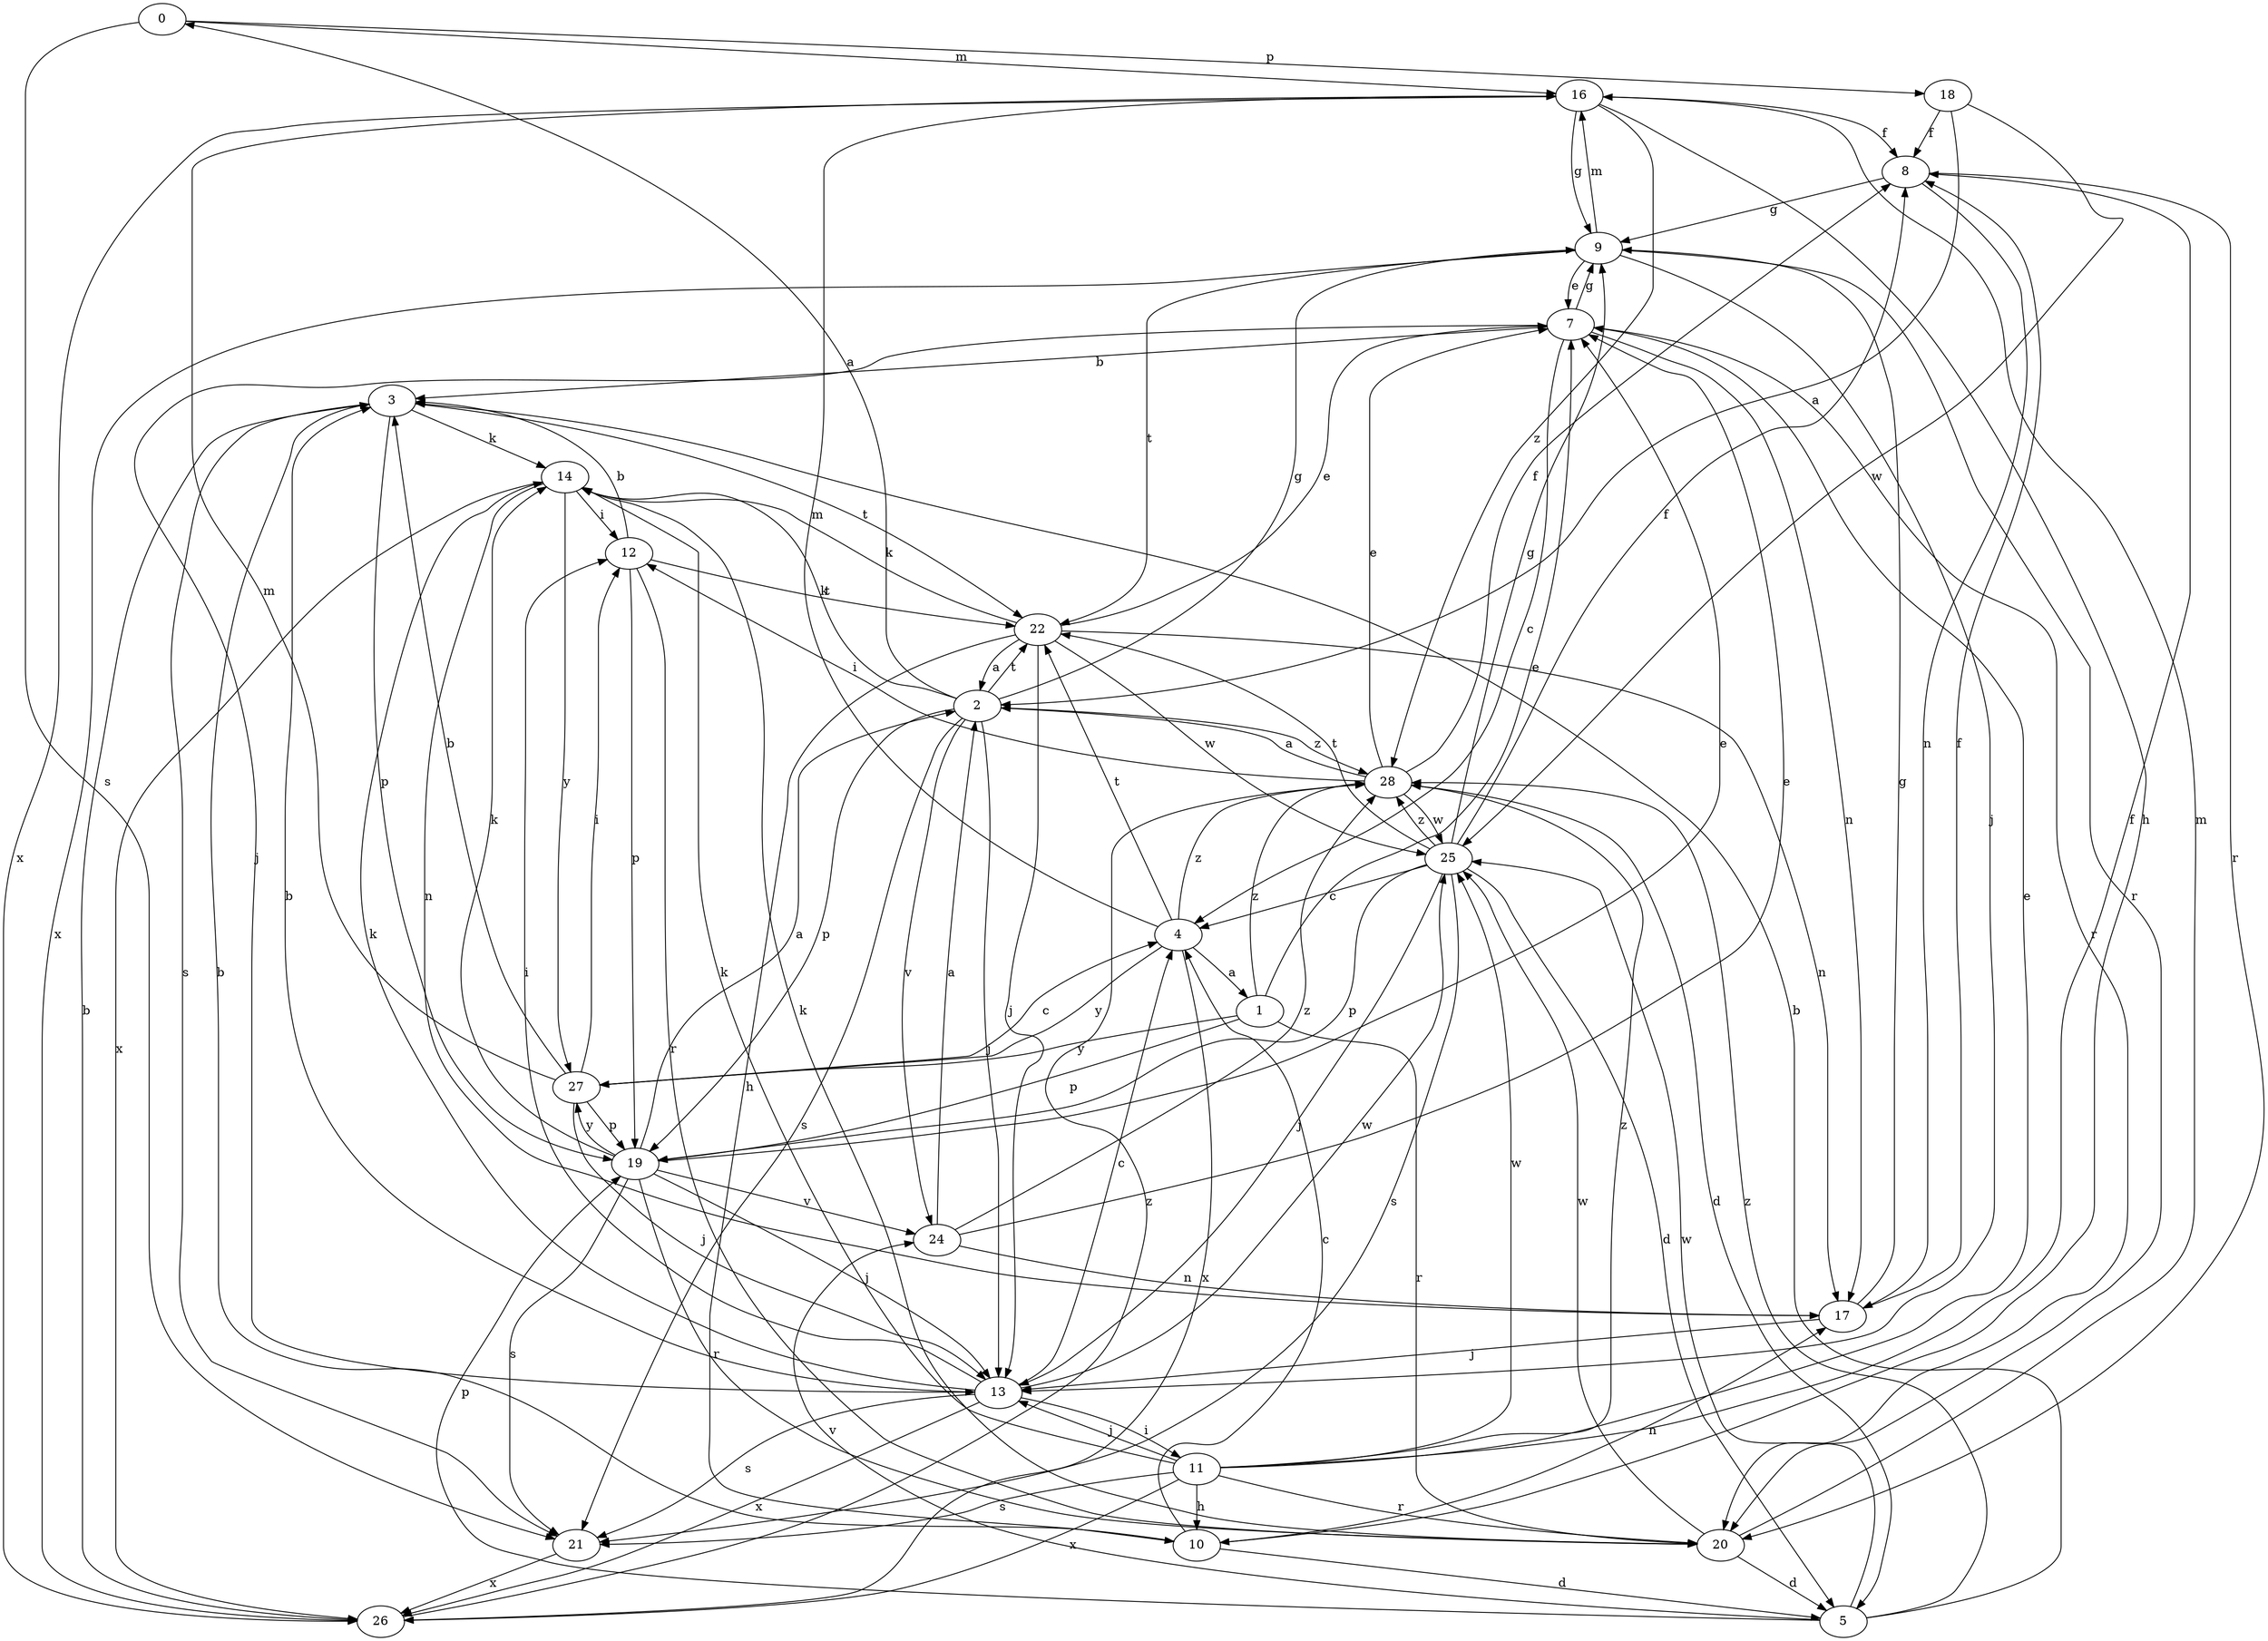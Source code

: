 strict digraph  {
0;
1;
2;
3;
4;
5;
7;
8;
9;
10;
11;
12;
13;
14;
16;
17;
18;
19;
20;
21;
22;
24;
25;
26;
27;
28;
0 -> 16  [label=m];
0 -> 18  [label=p];
0 -> 21  [label=s];
1 -> 7  [label=e];
1 -> 19  [label=p];
1 -> 20  [label=r];
1 -> 27  [label=y];
1 -> 28  [label=z];
2 -> 0  [label=a];
2 -> 9  [label=g];
2 -> 13  [label=j];
2 -> 14  [label=k];
2 -> 19  [label=p];
2 -> 21  [label=s];
2 -> 22  [label=t];
2 -> 24  [label=v];
2 -> 28  [label=z];
3 -> 14  [label=k];
3 -> 19  [label=p];
3 -> 21  [label=s];
3 -> 22  [label=t];
4 -> 1  [label=a];
4 -> 16  [label=m];
4 -> 22  [label=t];
4 -> 26  [label=x];
4 -> 27  [label=y];
4 -> 28  [label=z];
5 -> 3  [label=b];
5 -> 19  [label=p];
5 -> 24  [label=v];
5 -> 25  [label=w];
5 -> 28  [label=z];
7 -> 3  [label=b];
7 -> 4  [label=c];
7 -> 9  [label=g];
7 -> 13  [label=j];
7 -> 17  [label=n];
7 -> 20  [label=r];
8 -> 9  [label=g];
8 -> 17  [label=n];
8 -> 20  [label=r];
9 -> 7  [label=e];
9 -> 13  [label=j];
9 -> 16  [label=m];
9 -> 20  [label=r];
9 -> 22  [label=t];
9 -> 26  [label=x];
10 -> 3  [label=b];
10 -> 4  [label=c];
10 -> 5  [label=d];
10 -> 17  [label=n];
11 -> 7  [label=e];
11 -> 8  [label=f];
11 -> 10  [label=h];
11 -> 13  [label=j];
11 -> 14  [label=k];
11 -> 20  [label=r];
11 -> 21  [label=s];
11 -> 25  [label=w];
11 -> 26  [label=x];
11 -> 28  [label=z];
12 -> 3  [label=b];
12 -> 19  [label=p];
12 -> 20  [label=r];
12 -> 22  [label=t];
13 -> 3  [label=b];
13 -> 4  [label=c];
13 -> 11  [label=i];
13 -> 12  [label=i];
13 -> 14  [label=k];
13 -> 21  [label=s];
13 -> 25  [label=w];
13 -> 26  [label=x];
14 -> 12  [label=i];
14 -> 17  [label=n];
14 -> 26  [label=x];
14 -> 27  [label=y];
16 -> 8  [label=f];
16 -> 9  [label=g];
16 -> 10  [label=h];
16 -> 26  [label=x];
16 -> 28  [label=z];
17 -> 8  [label=f];
17 -> 9  [label=g];
17 -> 13  [label=j];
18 -> 2  [label=a];
18 -> 8  [label=f];
18 -> 25  [label=w];
19 -> 2  [label=a];
19 -> 7  [label=e];
19 -> 13  [label=j];
19 -> 14  [label=k];
19 -> 20  [label=r];
19 -> 21  [label=s];
19 -> 24  [label=v];
19 -> 27  [label=y];
20 -> 5  [label=d];
20 -> 14  [label=k];
20 -> 16  [label=m];
20 -> 25  [label=w];
21 -> 26  [label=x];
22 -> 2  [label=a];
22 -> 7  [label=e];
22 -> 10  [label=h];
22 -> 13  [label=j];
22 -> 14  [label=k];
22 -> 17  [label=n];
22 -> 25  [label=w];
24 -> 2  [label=a];
24 -> 7  [label=e];
24 -> 17  [label=n];
24 -> 28  [label=z];
25 -> 4  [label=c];
25 -> 5  [label=d];
25 -> 8  [label=f];
25 -> 9  [label=g];
25 -> 13  [label=j];
25 -> 19  [label=p];
25 -> 21  [label=s];
25 -> 22  [label=t];
25 -> 28  [label=z];
26 -> 3  [label=b];
26 -> 28  [label=z];
27 -> 3  [label=b];
27 -> 4  [label=c];
27 -> 12  [label=i];
27 -> 13  [label=j];
27 -> 16  [label=m];
27 -> 19  [label=p];
28 -> 2  [label=a];
28 -> 5  [label=d];
28 -> 7  [label=e];
28 -> 8  [label=f];
28 -> 12  [label=i];
28 -> 25  [label=w];
}
